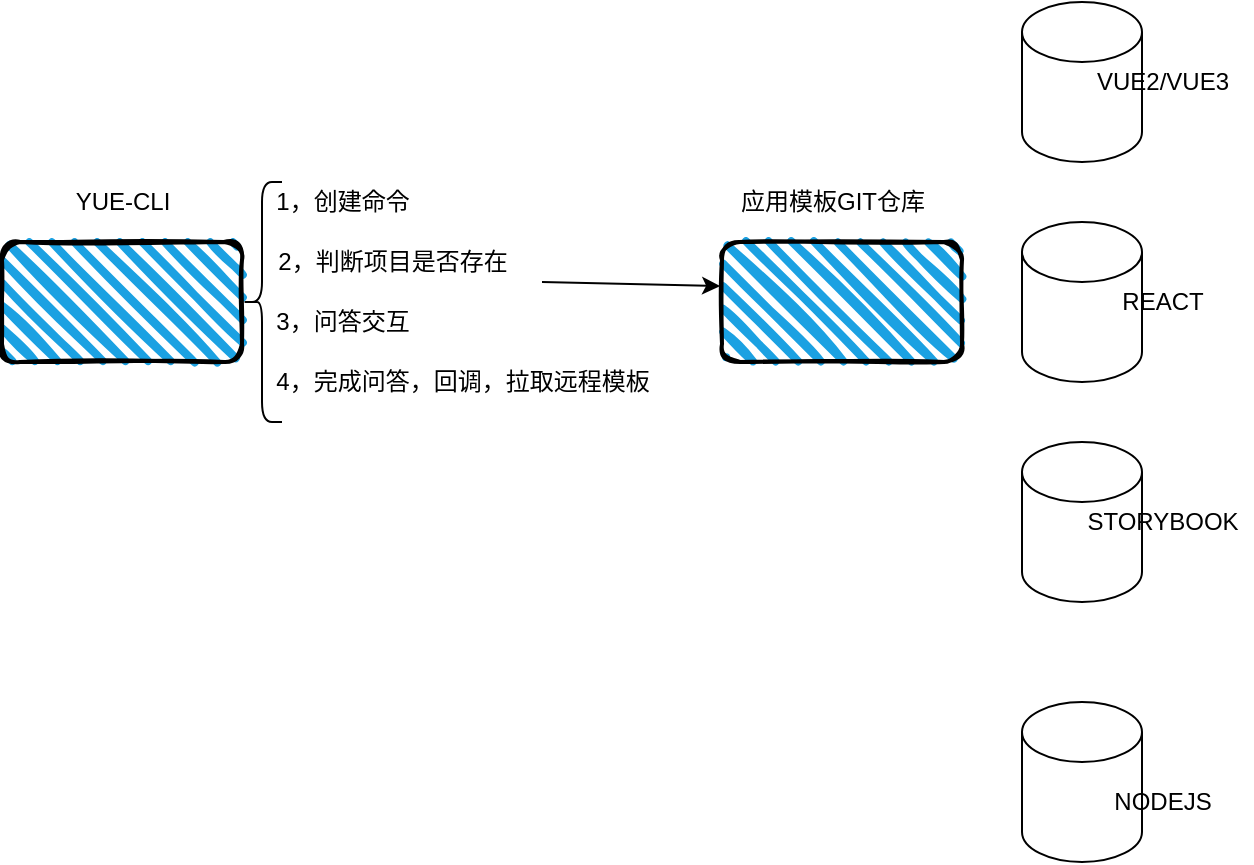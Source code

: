 <mxfile version="14.8.1" type="github">
  <diagram id="iz_ziZV7d4R7db7fIo0L" name="Page-1">
    <mxGraphModel dx="2249" dy="762" grid="1" gridSize="10" guides="1" tooltips="1" connect="1" arrows="1" fold="1" page="1" pageScale="1" pageWidth="827" pageHeight="1169" math="0" shadow="0">
      <root>
        <mxCell id="0" />
        <mxCell id="1" parent="0" />
        <mxCell id="RjzgLx3yJ-NzdkcLcUKh-17" value="" style="rounded=1;whiteSpace=wrap;html=1;strokeWidth=2;fillWeight=4;hachureGap=8;hachureAngle=45;fillColor=#1ba1e2;sketch=1;" vertex="1" parent="1">
          <mxGeometry x="-110" y="420" width="120" height="60" as="geometry" />
        </mxCell>
        <mxCell id="RjzgLx3yJ-NzdkcLcUKh-18" value="YUE-CLI" style="text;html=1;align=center;verticalAlign=middle;resizable=0;points=[];autosize=1;strokeColor=none;" vertex="1" parent="1">
          <mxGeometry x="-80" y="390" width="60" height="20" as="geometry" />
        </mxCell>
        <mxCell id="RjzgLx3yJ-NzdkcLcUKh-21" value="" style="rounded=1;whiteSpace=wrap;html=1;strokeWidth=2;fillWeight=4;hachureGap=8;hachureAngle=45;fillColor=#1ba1e2;sketch=1;" vertex="1" parent="1">
          <mxGeometry x="250" y="420" width="120" height="60" as="geometry" />
        </mxCell>
        <mxCell id="RjzgLx3yJ-NzdkcLcUKh-22" value="应用模板GIT仓库" style="text;html=1;align=center;verticalAlign=middle;resizable=0;points=[];autosize=1;strokeColor=none;" vertex="1" parent="1">
          <mxGeometry x="250" y="390" width="110" height="20" as="geometry" />
        </mxCell>
        <mxCell id="RjzgLx3yJ-NzdkcLcUKh-23" value="" style="shape=cylinder3;whiteSpace=wrap;html=1;boundedLbl=1;backgroundOutline=1;size=15;" vertex="1" parent="1">
          <mxGeometry x="400" y="300" width="60" height="80" as="geometry" />
        </mxCell>
        <mxCell id="RjzgLx3yJ-NzdkcLcUKh-24" value="VUE2/VUE3" style="text;html=1;align=center;verticalAlign=middle;resizable=0;points=[];autosize=1;strokeColor=none;" vertex="1" parent="1">
          <mxGeometry x="430" y="330" width="80" height="20" as="geometry" />
        </mxCell>
        <mxCell id="RjzgLx3yJ-NzdkcLcUKh-25" value="" style="shape=cylinder3;whiteSpace=wrap;html=1;boundedLbl=1;backgroundOutline=1;size=15;" vertex="1" parent="1">
          <mxGeometry x="400" y="410" width="60" height="80" as="geometry" />
        </mxCell>
        <mxCell id="RjzgLx3yJ-NzdkcLcUKh-26" value="REACT" style="text;html=1;align=center;verticalAlign=middle;resizable=0;points=[];autosize=1;strokeColor=none;" vertex="1" parent="1">
          <mxGeometry x="440" y="440" width="60" height="20" as="geometry" />
        </mxCell>
        <mxCell id="RjzgLx3yJ-NzdkcLcUKh-27" value="" style="shape=cylinder3;whiteSpace=wrap;html=1;boundedLbl=1;backgroundOutline=1;size=15;" vertex="1" parent="1">
          <mxGeometry x="400" y="520" width="60" height="80" as="geometry" />
        </mxCell>
        <mxCell id="RjzgLx3yJ-NzdkcLcUKh-28" value="STORYBOOK" style="text;html=1;align=center;verticalAlign=middle;resizable=0;points=[];autosize=1;strokeColor=none;" vertex="1" parent="1">
          <mxGeometry x="425" y="550" width="90" height="20" as="geometry" />
        </mxCell>
        <mxCell id="RjzgLx3yJ-NzdkcLcUKh-29" value="" style="shape=cylinder3;whiteSpace=wrap;html=1;boundedLbl=1;backgroundOutline=1;size=15;" vertex="1" parent="1">
          <mxGeometry x="400" y="650" width="60" height="80" as="geometry" />
        </mxCell>
        <mxCell id="RjzgLx3yJ-NzdkcLcUKh-30" value="NODEJS" style="text;html=1;align=center;verticalAlign=middle;resizable=0;points=[];autosize=1;strokeColor=none;" vertex="1" parent="1">
          <mxGeometry x="440" y="690" width="60" height="20" as="geometry" />
        </mxCell>
        <mxCell id="RjzgLx3yJ-NzdkcLcUKh-31" value="" style="shape=curlyBracket;whiteSpace=wrap;html=1;rounded=1;" vertex="1" parent="1">
          <mxGeometry x="10" y="390" width="20" height="120" as="geometry" />
        </mxCell>
        <mxCell id="RjzgLx3yJ-NzdkcLcUKh-32" value="1，创建命令" style="text;html=1;align=center;verticalAlign=middle;resizable=0;points=[];autosize=1;strokeColor=none;" vertex="1" parent="1">
          <mxGeometry x="20" y="390" width="80" height="20" as="geometry" />
        </mxCell>
        <mxCell id="RjzgLx3yJ-NzdkcLcUKh-33" value="2，判断项目是否存在" style="text;html=1;align=center;verticalAlign=middle;resizable=0;points=[];autosize=1;strokeColor=none;" vertex="1" parent="1">
          <mxGeometry x="20" y="420" width="130" height="20" as="geometry" />
        </mxCell>
        <mxCell id="RjzgLx3yJ-NzdkcLcUKh-34" value="3，问答交互" style="text;html=1;align=center;verticalAlign=middle;resizable=0;points=[];autosize=1;strokeColor=none;" vertex="1" parent="1">
          <mxGeometry x="20" y="450" width="80" height="20" as="geometry" />
        </mxCell>
        <mxCell id="RjzgLx3yJ-NzdkcLcUKh-35" value="4，完成问答，回调，拉取远程模板" style="text;html=1;align=center;verticalAlign=middle;resizable=0;points=[];autosize=1;strokeColor=none;" vertex="1" parent="1">
          <mxGeometry x="20" y="480" width="200" height="20" as="geometry" />
        </mxCell>
        <mxCell id="RjzgLx3yJ-NzdkcLcUKh-37" value="" style="endArrow=classic;html=1;entryX=-0.008;entryY=0.367;entryDx=0;entryDy=0;entryPerimeter=0;" edge="1" parent="1" target="RjzgLx3yJ-NzdkcLcUKh-21">
          <mxGeometry width="50" height="50" relative="1" as="geometry">
            <mxPoint x="160" y="440" as="sourcePoint" />
            <mxPoint x="210" y="390" as="targetPoint" />
          </mxGeometry>
        </mxCell>
      </root>
    </mxGraphModel>
  </diagram>
</mxfile>
